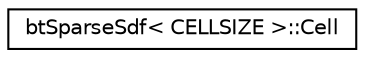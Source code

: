 digraph G
{
  edge [fontname="Helvetica",fontsize="10",labelfontname="Helvetica",labelfontsize="10"];
  node [fontname="Helvetica",fontsize="10",shape=record];
  rankdir=LR;
  Node1 [label="btSparseSdf\< CELLSIZE \>::Cell",height=0.2,width=0.4,color="black", fillcolor="white", style="filled",URL="$d2/dd3/structbtSparseSdf_1_1Cell.html"];
}
